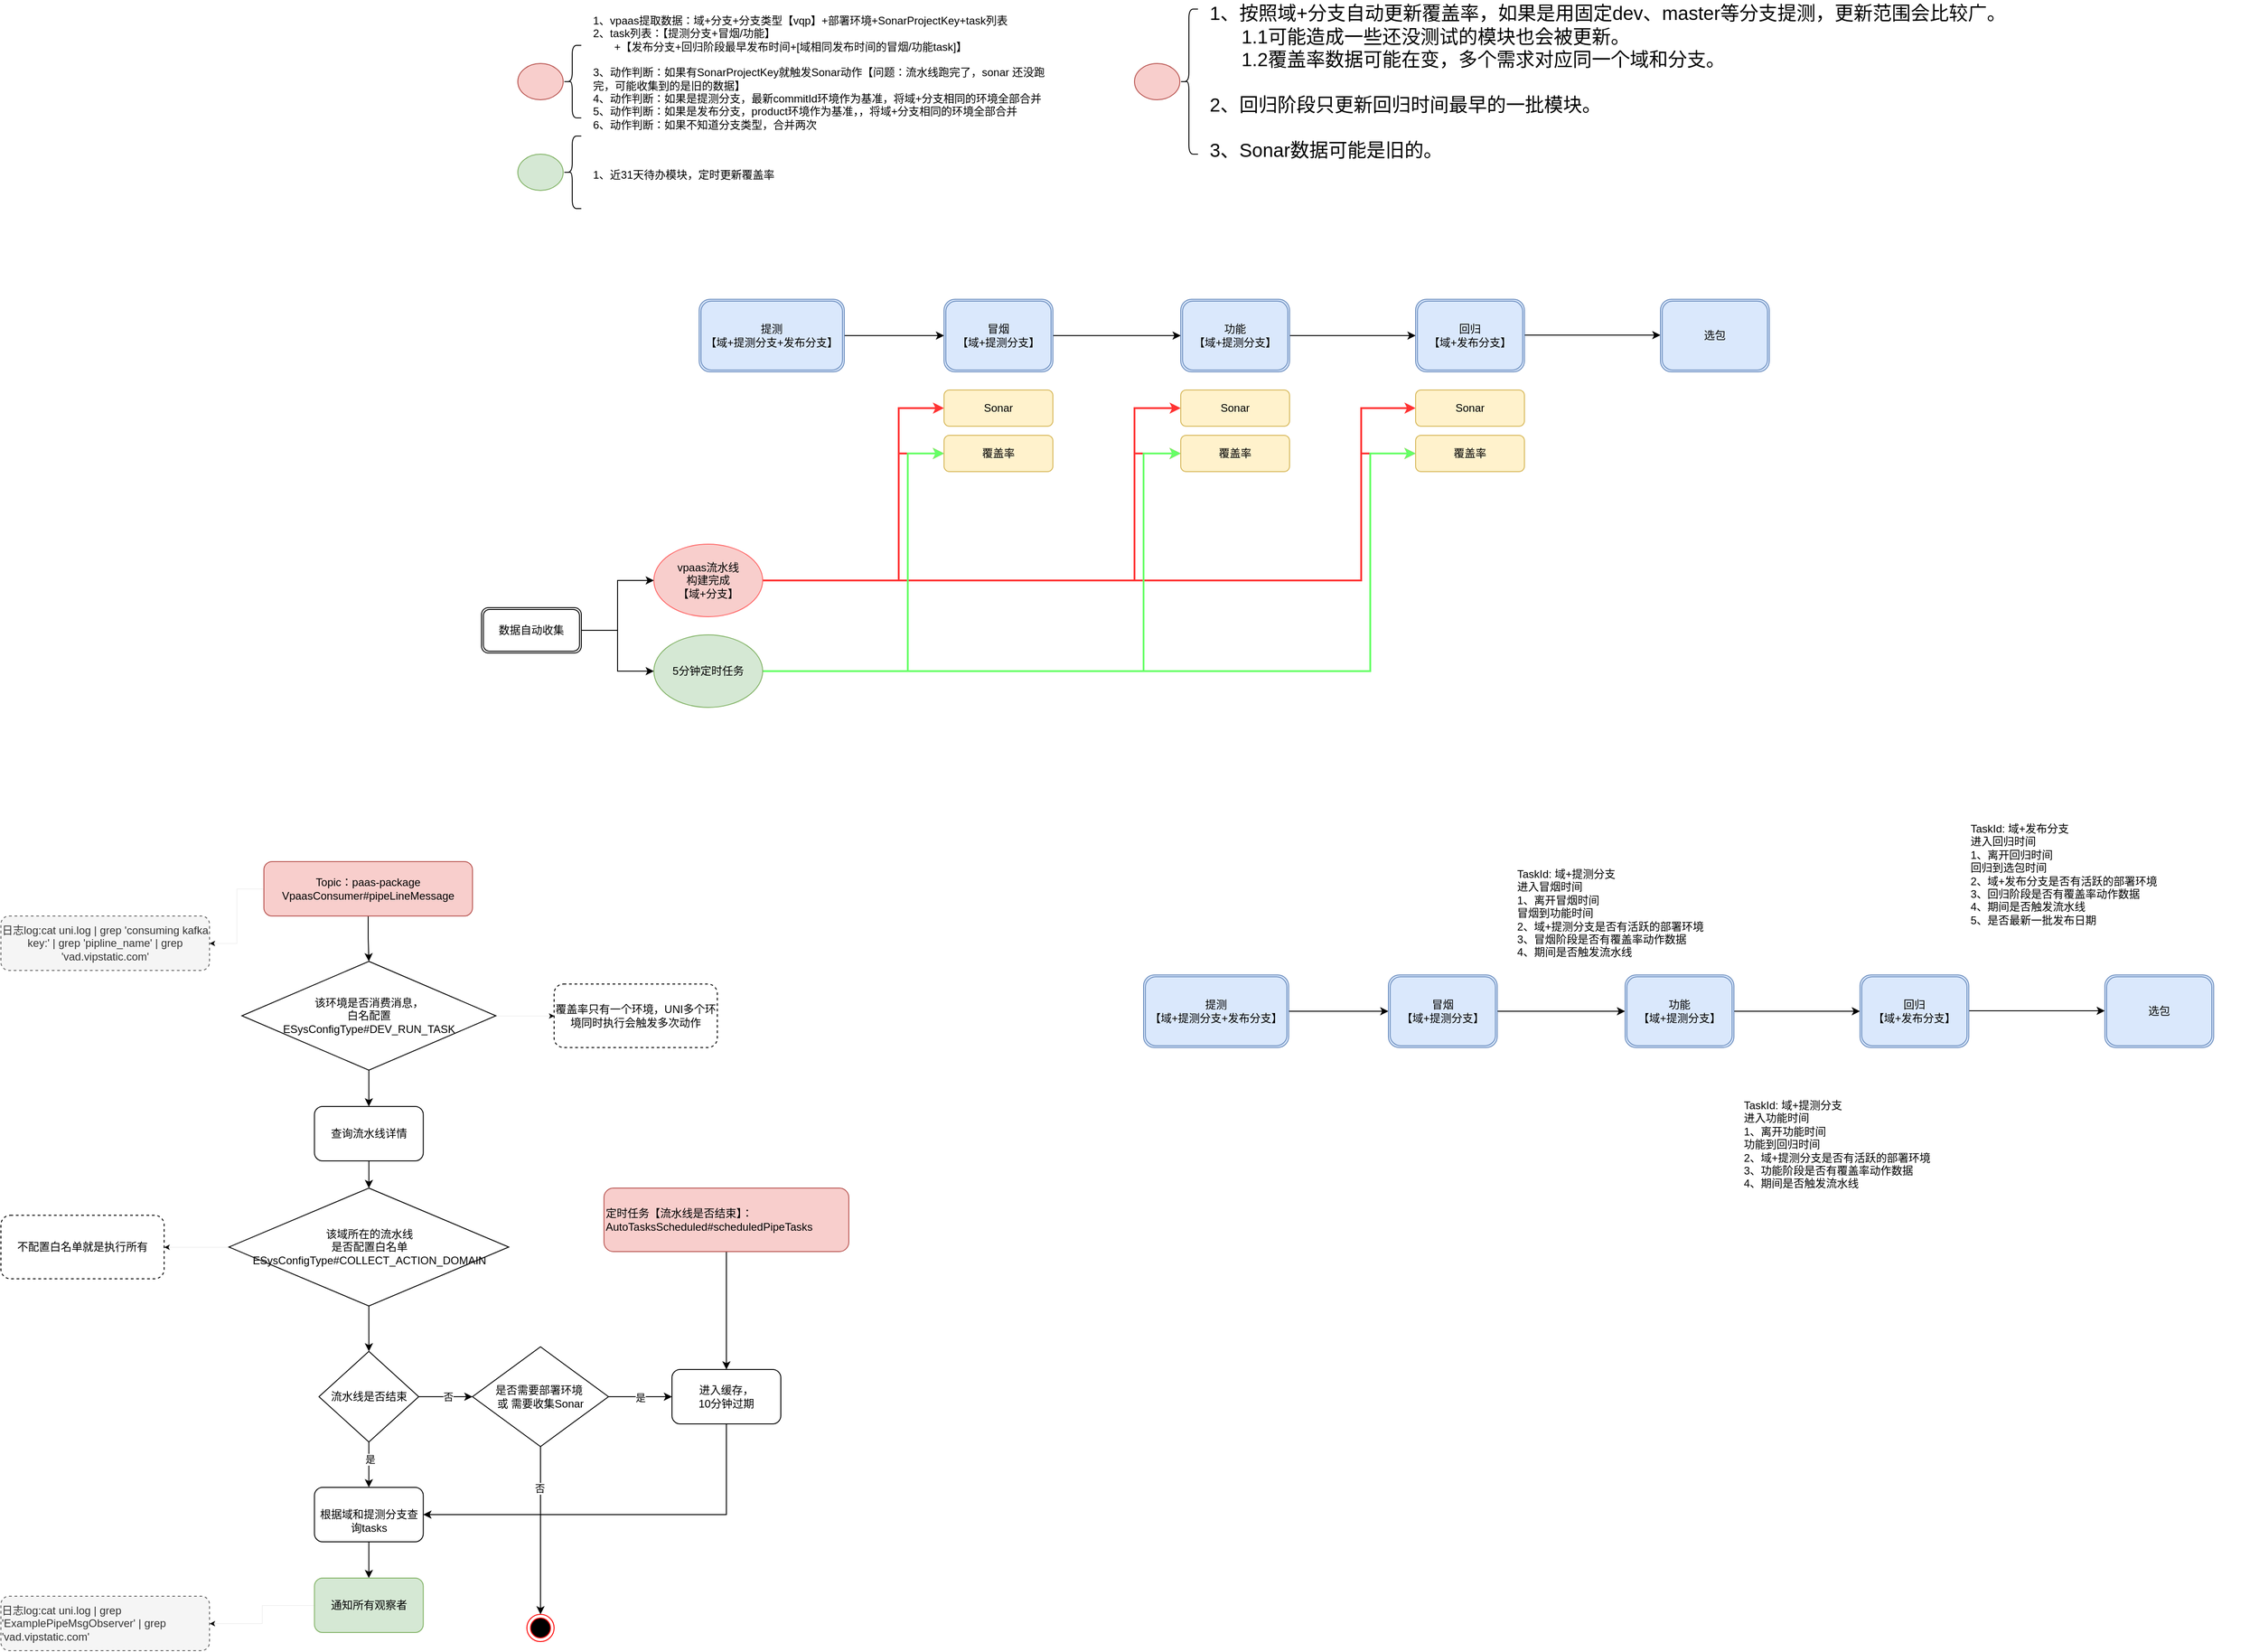 <mxfile version="24.8.3">
  <diagram name="第 1 页" id="VxHALeBs2BCOJVHT1nt_">
    <mxGraphModel dx="3088" dy="746" grid="1" gridSize="10" guides="1" tooltips="1" connect="1" arrows="1" fold="1" page="1" pageScale="1" pageWidth="1654" pageHeight="1169" math="0" shadow="0">
      <root>
        <mxCell id="0" />
        <mxCell id="1" parent="0" />
        <mxCell id="tMMxIuNE6PGJ_qNbsWa4-6" style="edgeStyle=orthogonalEdgeStyle;rounded=0;orthogonalLoop=1;jettySize=auto;html=1;exitX=1;exitY=0.5;exitDx=0;exitDy=0;entryX=0;entryY=0.5;entryDx=0;entryDy=0;" parent="1" source="tMMxIuNE6PGJ_qNbsWa4-1" target="tMMxIuNE6PGJ_qNbsWa4-2" edge="1">
          <mxGeometry relative="1" as="geometry" />
        </mxCell>
        <mxCell id="tMMxIuNE6PGJ_qNbsWa4-1" value="提测&lt;div&gt;【域+提测分支+发布分支】&lt;/div&gt;" style="shape=ext;double=1;rounded=1;whiteSpace=wrap;html=1;fillColor=#dae8fc;strokeColor=#6c8ebf;" parent="1" vertex="1">
          <mxGeometry x="-440" y="420" width="160" height="80" as="geometry" />
        </mxCell>
        <mxCell id="tMMxIuNE6PGJ_qNbsWa4-7" style="edgeStyle=orthogonalEdgeStyle;rounded=0;orthogonalLoop=1;jettySize=auto;html=1;exitX=1;exitY=0.5;exitDx=0;exitDy=0;entryX=0;entryY=0.5;entryDx=0;entryDy=0;" parent="1" source="tMMxIuNE6PGJ_qNbsWa4-2" target="tMMxIuNE6PGJ_qNbsWa4-3" edge="1">
          <mxGeometry relative="1" as="geometry" />
        </mxCell>
        <mxCell id="tMMxIuNE6PGJ_qNbsWa4-2" value="冒烟&lt;div&gt;【域+提测分支】&lt;/div&gt;" style="shape=ext;double=1;rounded=1;whiteSpace=wrap;html=1;fillColor=#dae8fc;strokeColor=#6c8ebf;" parent="1" vertex="1">
          <mxGeometry x="-170" y="420" width="120" height="80" as="geometry" />
        </mxCell>
        <mxCell id="tMMxIuNE6PGJ_qNbsWa4-8" style="edgeStyle=orthogonalEdgeStyle;rounded=0;orthogonalLoop=1;jettySize=auto;html=1;exitX=1;exitY=0.5;exitDx=0;exitDy=0;entryX=0;entryY=0.5;entryDx=0;entryDy=0;" parent="1" source="tMMxIuNE6PGJ_qNbsWa4-3" target="tMMxIuNE6PGJ_qNbsWa4-4" edge="1">
          <mxGeometry relative="1" as="geometry" />
        </mxCell>
        <mxCell id="tMMxIuNE6PGJ_qNbsWa4-3" value="功能&lt;div&gt;【域+提测分支】&lt;/div&gt;" style="shape=ext;double=1;rounded=1;whiteSpace=wrap;html=1;fillColor=#dae8fc;strokeColor=#6c8ebf;" parent="1" vertex="1">
          <mxGeometry x="91" y="420" width="120" height="80" as="geometry" />
        </mxCell>
        <mxCell id="tMMxIuNE6PGJ_qNbsWa4-9" style="edgeStyle=orthogonalEdgeStyle;rounded=0;orthogonalLoop=1;jettySize=auto;html=1;exitX=1;exitY=0.5;exitDx=0;exitDy=0;entryX=0;entryY=0.5;entryDx=0;entryDy=0;" parent="1" edge="1">
          <mxGeometry relative="1" as="geometry">
            <mxPoint x="470" y="459.5" as="sourcePoint" />
            <mxPoint x="620" y="459.5" as="targetPoint" />
          </mxGeometry>
        </mxCell>
        <mxCell id="tMMxIuNE6PGJ_qNbsWa4-4" value="回归&lt;div&gt;【域+发布分支】&lt;/div&gt;" style="shape=ext;double=1;rounded=1;whiteSpace=wrap;html=1;fillColor=#dae8fc;strokeColor=#6c8ebf;" parent="1" vertex="1">
          <mxGeometry x="350" y="420" width="120" height="80" as="geometry" />
        </mxCell>
        <mxCell id="tMMxIuNE6PGJ_qNbsWa4-5" value="选包" style="shape=ext;double=1;rounded=1;whiteSpace=wrap;html=1;fillColor=#dae8fc;strokeColor=#6c8ebf;" parent="1" vertex="1">
          <mxGeometry x="620" y="420" width="120" height="80" as="geometry" />
        </mxCell>
        <mxCell id="cPDUq427SXMiCiDInlh4-6" style="edgeStyle=orthogonalEdgeStyle;rounded=0;orthogonalLoop=1;jettySize=auto;html=1;entryX=0;entryY=0.5;entryDx=0;entryDy=0;strokeColor=#FF3333;strokeWidth=2;" parent="1" source="tMMxIuNE6PGJ_qNbsWa4-11" target="tMMxIuNE6PGJ_qNbsWa4-25" edge="1">
          <mxGeometry relative="1" as="geometry">
            <Array as="points">
              <mxPoint x="-220" y="730" />
              <mxPoint x="-220" y="540" />
            </Array>
          </mxGeometry>
        </mxCell>
        <mxCell id="cPDUq427SXMiCiDInlh4-8" style="edgeStyle=orthogonalEdgeStyle;rounded=0;orthogonalLoop=1;jettySize=auto;html=1;entryX=0;entryY=0.5;entryDx=0;entryDy=0;strokeColor=#FF3333;strokeWidth=2;" parent="1" source="tMMxIuNE6PGJ_qNbsWa4-11" target="tMMxIuNE6PGJ_qNbsWa4-24" edge="1">
          <mxGeometry relative="1" as="geometry">
            <Array as="points">
              <mxPoint x="-220" y="730" />
              <mxPoint x="-220" y="590" />
            </Array>
          </mxGeometry>
        </mxCell>
        <mxCell id="cPDUq427SXMiCiDInlh4-9" style="edgeStyle=orthogonalEdgeStyle;rounded=0;orthogonalLoop=1;jettySize=auto;html=1;entryX=0;entryY=0.5;entryDx=0;entryDy=0;strokeWidth=2;strokeColor=#FF3333;" parent="1" source="tMMxIuNE6PGJ_qNbsWa4-11" target="cPDUq427SXMiCiDInlh4-2" edge="1">
          <mxGeometry relative="1" as="geometry">
            <mxPoint x="10" y="700" as="targetPoint" />
            <Array as="points">
              <mxPoint x="40" y="730" />
              <mxPoint x="40" y="540" />
            </Array>
          </mxGeometry>
        </mxCell>
        <mxCell id="cPDUq427SXMiCiDInlh4-10" style="edgeStyle=orthogonalEdgeStyle;rounded=0;orthogonalLoop=1;jettySize=auto;html=1;entryX=0;entryY=0.5;entryDx=0;entryDy=0;strokeWidth=2;strokeColor=#FF3333;" parent="1" source="tMMxIuNE6PGJ_qNbsWa4-11" target="cPDUq427SXMiCiDInlh4-1" edge="1">
          <mxGeometry relative="1" as="geometry">
            <Array as="points">
              <mxPoint x="40" y="730" />
              <mxPoint x="40" y="590" />
            </Array>
          </mxGeometry>
        </mxCell>
        <mxCell id="cPDUq427SXMiCiDInlh4-11" style="edgeStyle=orthogonalEdgeStyle;rounded=0;orthogonalLoop=1;jettySize=auto;html=1;entryX=0;entryY=0.5;entryDx=0;entryDy=0;strokeColor=#FF3333;strokeWidth=2;" parent="1" source="tMMxIuNE6PGJ_qNbsWa4-11" target="cPDUq427SXMiCiDInlh4-4" edge="1">
          <mxGeometry relative="1" as="geometry">
            <Array as="points">
              <mxPoint x="290" y="730" />
              <mxPoint x="290" y="540" />
            </Array>
          </mxGeometry>
        </mxCell>
        <mxCell id="cPDUq427SXMiCiDInlh4-12" style="edgeStyle=orthogonalEdgeStyle;rounded=0;orthogonalLoop=1;jettySize=auto;html=1;entryX=0;entryY=0.5;entryDx=0;entryDy=0;strokeColor=#FF3333;strokeWidth=2;" parent="1" source="tMMxIuNE6PGJ_qNbsWa4-11" target="cPDUq427SXMiCiDInlh4-3" edge="1">
          <mxGeometry relative="1" as="geometry">
            <Array as="points">
              <mxPoint x="290" y="730" />
              <mxPoint x="290" y="590" />
            </Array>
          </mxGeometry>
        </mxCell>
        <mxCell id="tMMxIuNE6PGJ_qNbsWa4-11" value="vpaas流水线&lt;div&gt;构建完成&lt;/div&gt;&lt;div&gt;【域+分支】&lt;/div&gt;" style="ellipse;whiteSpace=wrap;html=1;fillColor=#f8cecc;strokeColor=#FF6666;" parent="1" vertex="1">
          <mxGeometry x="-490" y="690" width="120" height="80" as="geometry" />
        </mxCell>
        <mxCell id="tMMxIuNE6PGJ_qNbsWa4-24" value="覆盖率" style="rounded=1;whiteSpace=wrap;html=1;fillColor=#fff2cc;strokeColor=#d6b656;" parent="1" vertex="1">
          <mxGeometry x="-170" y="570" width="120" height="40" as="geometry" />
        </mxCell>
        <mxCell id="tMMxIuNE6PGJ_qNbsWa4-25" value="Sonar" style="rounded=1;whiteSpace=wrap;html=1;fillColor=#fff2cc;strokeColor=#d6b656;" parent="1" vertex="1">
          <mxGeometry x="-170" y="520" width="120" height="40" as="geometry" />
        </mxCell>
        <mxCell id="cPDUq427SXMiCiDInlh4-1" value="覆盖率" style="rounded=1;whiteSpace=wrap;html=1;fillColor=#fff2cc;strokeColor=#d6b656;" parent="1" vertex="1">
          <mxGeometry x="91" y="570" width="120" height="40" as="geometry" />
        </mxCell>
        <mxCell id="cPDUq427SXMiCiDInlh4-2" value="Sonar" style="rounded=1;whiteSpace=wrap;html=1;fillColor=#fff2cc;strokeColor=#d6b656;" parent="1" vertex="1">
          <mxGeometry x="91" y="520" width="120" height="40" as="geometry" />
        </mxCell>
        <mxCell id="cPDUq427SXMiCiDInlh4-3" value="覆盖率" style="rounded=1;whiteSpace=wrap;html=1;fillColor=#fff2cc;strokeColor=#d6b656;" parent="1" vertex="1">
          <mxGeometry x="350" y="570" width="120" height="40" as="geometry" />
        </mxCell>
        <mxCell id="cPDUq427SXMiCiDInlh4-4" value="Sonar" style="rounded=1;whiteSpace=wrap;html=1;fillColor=#fff2cc;strokeColor=#d6b656;" parent="1" vertex="1">
          <mxGeometry x="350" y="520" width="120" height="40" as="geometry" />
        </mxCell>
        <mxCell id="cPDUq427SXMiCiDInlh4-14" style="edgeStyle=orthogonalEdgeStyle;rounded=0;orthogonalLoop=1;jettySize=auto;html=1;entryX=0;entryY=0.5;entryDx=0;entryDy=0;strokeWidth=2;strokeColor=#66FF66;" parent="1" source="cPDUq427SXMiCiDInlh4-13" target="tMMxIuNE6PGJ_qNbsWa4-24" edge="1">
          <mxGeometry relative="1" as="geometry">
            <Array as="points">
              <mxPoint x="-210" y="830" />
              <mxPoint x="-210" y="590" />
            </Array>
          </mxGeometry>
        </mxCell>
        <mxCell id="cPDUq427SXMiCiDInlh4-15" style="edgeStyle=orthogonalEdgeStyle;rounded=0;orthogonalLoop=1;jettySize=auto;html=1;entryX=0;entryY=0.5;entryDx=0;entryDy=0;strokeWidth=2;strokeColor=#66FF66;" parent="1" source="cPDUq427SXMiCiDInlh4-13" target="cPDUq427SXMiCiDInlh4-1" edge="1">
          <mxGeometry relative="1" as="geometry">
            <Array as="points">
              <mxPoint x="50" y="830" />
              <mxPoint x="50" y="590" />
            </Array>
          </mxGeometry>
        </mxCell>
        <mxCell id="cPDUq427SXMiCiDInlh4-16" style="edgeStyle=orthogonalEdgeStyle;rounded=0;orthogonalLoop=1;jettySize=auto;html=1;entryX=0;entryY=0.5;entryDx=0;entryDy=0;strokeColor=#66FF66;strokeWidth=2;" parent="1" source="cPDUq427SXMiCiDInlh4-13" target="cPDUq427SXMiCiDInlh4-3" edge="1">
          <mxGeometry relative="1" as="geometry">
            <Array as="points">
              <mxPoint x="300" y="830" />
              <mxPoint x="300" y="590" />
            </Array>
          </mxGeometry>
        </mxCell>
        <mxCell id="cPDUq427SXMiCiDInlh4-13" value="5分钟定时任务" style="ellipse;whiteSpace=wrap;html=1;fillColor=#d5e8d4;strokeColor=#82b366;" parent="1" vertex="1">
          <mxGeometry x="-490" y="790" width="120" height="80" as="geometry" />
        </mxCell>
        <mxCell id="cPDUq427SXMiCiDInlh4-18" style="edgeStyle=orthogonalEdgeStyle;rounded=0;orthogonalLoop=1;jettySize=auto;html=1;entryX=0;entryY=0.5;entryDx=0;entryDy=0;" parent="1" source="cPDUq427SXMiCiDInlh4-17" target="tMMxIuNE6PGJ_qNbsWa4-11" edge="1">
          <mxGeometry relative="1" as="geometry" />
        </mxCell>
        <mxCell id="cPDUq427SXMiCiDInlh4-19" style="edgeStyle=orthogonalEdgeStyle;rounded=0;orthogonalLoop=1;jettySize=auto;html=1;entryX=0;entryY=0.5;entryDx=0;entryDy=0;" parent="1" source="cPDUq427SXMiCiDInlh4-17" target="cPDUq427SXMiCiDInlh4-13" edge="1">
          <mxGeometry relative="1" as="geometry" />
        </mxCell>
        <mxCell id="cPDUq427SXMiCiDInlh4-17" value="数据自动收集" style="shape=ext;double=1;rounded=1;whiteSpace=wrap;html=1;" parent="1" vertex="1">
          <mxGeometry x="-680" y="760" width="110" height="50" as="geometry" />
        </mxCell>
        <mxCell id="cPDUq427SXMiCiDInlh4-20" value="" style="ellipse;whiteSpace=wrap;html=1;fillColor=#f8cecc;strokeColor=#b85450;" parent="1" vertex="1">
          <mxGeometry x="-640" y="160" width="50" height="40" as="geometry" />
        </mxCell>
        <mxCell id="cPDUq427SXMiCiDInlh4-21" value="" style="shape=curlyBracket;whiteSpace=wrap;html=1;rounded=1;labelPosition=left;verticalLabelPosition=middle;align=right;verticalAlign=middle;" parent="1" vertex="1">
          <mxGeometry x="-590" y="140" width="20" height="80" as="geometry" />
        </mxCell>
        <mxCell id="cPDUq427SXMiCiDInlh4-22" value="1、vpaas提取数据：域+分支+分支类型【vqp】+部署环境+SonarProjectKey+task列表&lt;div&gt;2、task列表：【提测分支+冒烟/功能】&lt;/div&gt;&lt;div&gt;&amp;nbsp; &amp;nbsp; &amp;nbsp; &amp;nbsp;+【发布分支+回归阶段最早发布时间+[域相同发布时间的冒烟/功能task]】&lt;/div&gt;&lt;div&gt;&lt;br&gt;&lt;/div&gt;&lt;div&gt;3、动作判断：如果有SonarProjectKey就触发Sonar动作【问题：流水线跑完了，sonar 还没跑完，可能收集到的是旧的数据】&lt;/div&gt;&lt;div&gt;4、动作判断：如果是提测分支，最新commitId环境作为基准，将域+分支相同的环境全部合并&lt;/div&gt;&lt;div&gt;5、动作判断：如果是发布分支，product环境作为基准，&lt;span style=&quot;background-color: initial;&quot;&gt;，将域+分支相同的环境全部合并&lt;/span&gt;&lt;/div&gt;&lt;div&gt;&lt;span style=&quot;background-color: initial;&quot;&gt;6、动作判断：如果不知道分支类型，合并两次&lt;/span&gt;&lt;/div&gt;" style="text;html=1;align=left;verticalAlign=middle;whiteSpace=wrap;rounded=0;" parent="1" vertex="1">
          <mxGeometry x="-559" y="110" width="519" height="120" as="geometry" />
        </mxCell>
        <mxCell id="cPDUq427SXMiCiDInlh4-23" value="" style="ellipse;whiteSpace=wrap;html=1;fillColor=#d5e8d4;strokeColor=#82b366;" parent="1" vertex="1">
          <mxGeometry x="-640" y="260" width="50" height="40" as="geometry" />
        </mxCell>
        <mxCell id="cPDUq427SXMiCiDInlh4-24" value="" style="shape=curlyBracket;whiteSpace=wrap;html=1;rounded=1;labelPosition=left;verticalLabelPosition=middle;align=right;verticalAlign=middle;" parent="1" vertex="1">
          <mxGeometry x="-590" y="240" width="20" height="80" as="geometry" />
        </mxCell>
        <mxCell id="cPDUq427SXMiCiDInlh4-25" value="&lt;br&gt;&lt;div&gt;1、近31天待办模块，定时更新覆盖率&lt;/div&gt;" style="text;html=1;align=left;verticalAlign=middle;whiteSpace=wrap;rounded=0;" parent="1" vertex="1">
          <mxGeometry x="-559" y="240" width="479" height="70" as="geometry" />
        </mxCell>
        <mxCell id="cPDUq427SXMiCiDInlh4-26" value="" style="ellipse;whiteSpace=wrap;html=1;fillColor=#f8cecc;strokeColor=#b85450;" parent="1" vertex="1">
          <mxGeometry x="40" y="160" width="50" height="40" as="geometry" />
        </mxCell>
        <mxCell id="cPDUq427SXMiCiDInlh4-27" value="" style="shape=curlyBracket;whiteSpace=wrap;html=1;rounded=1;labelPosition=left;verticalLabelPosition=middle;align=right;verticalAlign=middle;" parent="1" vertex="1">
          <mxGeometry x="90" y="100" width="20" height="160" as="geometry" />
        </mxCell>
        <mxCell id="cPDUq427SXMiCiDInlh4-28" value="&lt;font style=&quot;font-size: 21px;&quot;&gt;1、按照域+分支自动更新覆盖率，如果是用固定dev、master等分支提测，更新范围会比较广。&lt;/font&gt;&lt;div style=&quot;font-size: 21px;&quot;&gt;&lt;font style=&quot;font-size: 21px;&quot;&gt;&amp;nbsp; &amp;nbsp; &amp;nbsp; 1.1可能造成一些还没测试的模块也会被更新。&lt;/font&gt;&lt;/div&gt;&lt;div style=&quot;font-size: 21px;&quot;&gt;&lt;font style=&quot;font-size: 21px;&quot;&gt;&amp;nbsp; &amp;nbsp; &amp;nbsp; 1.2覆盖率数据可能在变，多个需求对应同一个域和分支。&lt;br&gt;&lt;/font&gt;&lt;div&gt;&lt;font style=&quot;font-size: 21px;&quot;&gt;&lt;br&gt;&lt;/font&gt;&lt;/div&gt;&lt;div&gt;&lt;font style=&quot;font-size: 21px;&quot;&gt;2、回归阶段只更新回归时间最早的一批模块。&lt;/font&gt;&lt;/div&gt;&lt;div&gt;&lt;font style=&quot;font-size: 21px;&quot;&gt;&lt;br&gt;&lt;/font&gt;&lt;/div&gt;&lt;/div&gt;&lt;div style=&quot;font-size: 21px;&quot;&gt;&lt;font style=&quot;font-size: 21px;&quot;&gt;3、Sonar数据可能是旧的。&lt;/font&gt;&lt;/div&gt;" style="text;html=1;align=left;verticalAlign=middle;whiteSpace=wrap;rounded=0;" parent="1" vertex="1">
          <mxGeometry x="121" y="90" width="889" height="180" as="geometry" />
        </mxCell>
        <mxCell id="-n-mYaJxRUFdaAe6cYOS-5" style="edgeStyle=orthogonalEdgeStyle;rounded=0;orthogonalLoop=1;jettySize=auto;html=1;entryX=0.5;entryY=0;entryDx=0;entryDy=0;" parent="1" source="-n-mYaJxRUFdaAe6cYOS-1" target="-n-mYaJxRUFdaAe6cYOS-2" edge="1">
          <mxGeometry relative="1" as="geometry" />
        </mxCell>
        <mxCell id="C7-rKY5pfW-daW8UGtKK-2" style="edgeStyle=orthogonalEdgeStyle;rounded=0;orthogonalLoop=1;jettySize=auto;html=1;entryX=1;entryY=0.5;entryDx=0;entryDy=0;strokeWidth=0;" edge="1" parent="1" source="-n-mYaJxRUFdaAe6cYOS-1" target="C7-rKY5pfW-daW8UGtKK-1">
          <mxGeometry relative="1" as="geometry" />
        </mxCell>
        <mxCell id="-n-mYaJxRUFdaAe6cYOS-1" value="&lt;div&gt;Topic：paas-package&lt;/div&gt;VpaasConsumer#pipeLineMessage" style="rounded=1;whiteSpace=wrap;html=1;fillColor=#f8cecc;strokeColor=#b85450;" parent="1" vertex="1">
          <mxGeometry x="-920" y="1040" width="230" height="60" as="geometry" />
        </mxCell>
        <mxCell id="-n-mYaJxRUFdaAe6cYOS-6" style="edgeStyle=orthogonalEdgeStyle;rounded=0;orthogonalLoop=1;jettySize=auto;html=1;" parent="1" source="-n-mYaJxRUFdaAe6cYOS-2" target="-n-mYaJxRUFdaAe6cYOS-4" edge="1">
          <mxGeometry relative="1" as="geometry" />
        </mxCell>
        <mxCell id="-n-mYaJxRUFdaAe6cYOS-35" style="edgeStyle=orthogonalEdgeStyle;rounded=0;orthogonalLoop=1;jettySize=auto;html=1;entryX=0;entryY=0.5;entryDx=0;entryDy=0;strokeWidth=0;" parent="1" source="-n-mYaJxRUFdaAe6cYOS-2" target="-n-mYaJxRUFdaAe6cYOS-34" edge="1">
          <mxGeometry relative="1" as="geometry" />
        </mxCell>
        <mxCell id="-n-mYaJxRUFdaAe6cYOS-2" value="该环境是否消费消息，&lt;div&gt;白名配置&lt;/div&gt;&lt;div&gt;&lt;span style=&quot;background-color: initial;&quot;&gt;ESysConfigType#DEV_RUN_TASK&lt;/span&gt;&lt;/div&gt;" style="rhombus;whiteSpace=wrap;html=1;" parent="1" vertex="1">
          <mxGeometry x="-944.25" y="1150" width="280" height="120" as="geometry" />
        </mxCell>
        <mxCell id="-n-mYaJxRUFdaAe6cYOS-12" style="edgeStyle=orthogonalEdgeStyle;rounded=0;orthogonalLoop=1;jettySize=auto;html=1;" parent="1" source="-n-mYaJxRUFdaAe6cYOS-3" target="-n-mYaJxRUFdaAe6cYOS-8" edge="1">
          <mxGeometry relative="1" as="geometry" />
        </mxCell>
        <mxCell id="-n-mYaJxRUFdaAe6cYOS-37" style="edgeStyle=orthogonalEdgeStyle;rounded=0;orthogonalLoop=1;jettySize=auto;html=1;entryX=1;entryY=0.5;entryDx=0;entryDy=0;strokeWidth=0;" parent="1" source="-n-mYaJxRUFdaAe6cYOS-3" target="-n-mYaJxRUFdaAe6cYOS-36" edge="1">
          <mxGeometry relative="1" as="geometry" />
        </mxCell>
        <mxCell id="-n-mYaJxRUFdaAe6cYOS-3" value="该域所在的流水线&lt;div&gt;是否配置白名单&lt;/div&gt;&lt;div&gt;&lt;span style=&quot;background-color: initial;&quot;&gt;ESysConfigType#COLLECT_ACTION_DOMAIN&lt;/span&gt;&lt;br&gt;&lt;/div&gt;" style="rhombus;whiteSpace=wrap;html=1;" parent="1" vertex="1">
          <mxGeometry x="-958.5" y="1400" width="308.5" height="130" as="geometry" />
        </mxCell>
        <mxCell id="-n-mYaJxRUFdaAe6cYOS-7" style="edgeStyle=orthogonalEdgeStyle;rounded=0;orthogonalLoop=1;jettySize=auto;html=1;entryX=0.5;entryY=0;entryDx=0;entryDy=0;" parent="1" source="-n-mYaJxRUFdaAe6cYOS-4" target="-n-mYaJxRUFdaAe6cYOS-3" edge="1">
          <mxGeometry relative="1" as="geometry" />
        </mxCell>
        <mxCell id="-n-mYaJxRUFdaAe6cYOS-4" value="&lt;div&gt;查询流水线详情&lt;/div&gt;" style="rounded=1;whiteSpace=wrap;html=1;" parent="1" vertex="1">
          <mxGeometry x="-864.25" y="1310" width="120" height="60" as="geometry" />
        </mxCell>
        <mxCell id="-n-mYaJxRUFdaAe6cYOS-21" style="edgeStyle=orthogonalEdgeStyle;rounded=0;orthogonalLoop=1;jettySize=auto;html=1;entryX=0;entryY=0.5;entryDx=0;entryDy=0;" parent="1" source="-n-mYaJxRUFdaAe6cYOS-8" target="-n-mYaJxRUFdaAe6cYOS-9" edge="1">
          <mxGeometry relative="1" as="geometry" />
        </mxCell>
        <mxCell id="-n-mYaJxRUFdaAe6cYOS-22" value="否" style="edgeLabel;html=1;align=center;verticalAlign=middle;resizable=0;points=[];" parent="-n-mYaJxRUFdaAe6cYOS-21" vertex="1" connectable="0">
          <mxGeometry x="0.055" relative="1" as="geometry">
            <mxPoint as="offset" />
          </mxGeometry>
        </mxCell>
        <mxCell id="-n-mYaJxRUFdaAe6cYOS-23" style="edgeStyle=orthogonalEdgeStyle;rounded=0;orthogonalLoop=1;jettySize=auto;html=1;entryX=0.5;entryY=0;entryDx=0;entryDy=0;" parent="1" source="-n-mYaJxRUFdaAe6cYOS-8" target="-n-mYaJxRUFdaAe6cYOS-10" edge="1">
          <mxGeometry relative="1" as="geometry" />
        </mxCell>
        <mxCell id="-n-mYaJxRUFdaAe6cYOS-24" value="是" style="edgeLabel;html=1;align=center;verticalAlign=middle;resizable=0;points=[];" parent="-n-mYaJxRUFdaAe6cYOS-23" vertex="1" connectable="0">
          <mxGeometry x="-0.261" y="1" relative="1" as="geometry">
            <mxPoint as="offset" />
          </mxGeometry>
        </mxCell>
        <mxCell id="-n-mYaJxRUFdaAe6cYOS-8" value="流水线是否结束" style="rhombus;whiteSpace=wrap;html=1;" parent="1" vertex="1">
          <mxGeometry x="-859.25" y="1580" width="110" height="100" as="geometry" />
        </mxCell>
        <mxCell id="-n-mYaJxRUFdaAe6cYOS-25" style="edgeStyle=orthogonalEdgeStyle;rounded=0;orthogonalLoop=1;jettySize=auto;html=1;" parent="1" source="-n-mYaJxRUFdaAe6cYOS-9" target="-n-mYaJxRUFdaAe6cYOS-17" edge="1">
          <mxGeometry relative="1" as="geometry" />
        </mxCell>
        <mxCell id="-n-mYaJxRUFdaAe6cYOS-26" value="否" style="edgeLabel;html=1;align=center;verticalAlign=middle;resizable=0;points=[];" parent="-n-mYaJxRUFdaAe6cYOS-25" vertex="1" connectable="0">
          <mxGeometry x="-0.507" y="-1" relative="1" as="geometry">
            <mxPoint as="offset" />
          </mxGeometry>
        </mxCell>
        <mxCell id="-n-mYaJxRUFdaAe6cYOS-28" style="edgeStyle=orthogonalEdgeStyle;rounded=0;orthogonalLoop=1;jettySize=auto;html=1;entryX=0;entryY=0.5;entryDx=0;entryDy=0;" parent="1" source="-n-mYaJxRUFdaAe6cYOS-9" target="-n-mYaJxRUFdaAe6cYOS-27" edge="1">
          <mxGeometry relative="1" as="geometry" />
        </mxCell>
        <mxCell id="-n-mYaJxRUFdaAe6cYOS-29" value="是" style="edgeLabel;html=1;align=center;verticalAlign=middle;resizable=0;points=[];" parent="-n-mYaJxRUFdaAe6cYOS-28" vertex="1" connectable="0">
          <mxGeometry y="-1" relative="1" as="geometry">
            <mxPoint as="offset" />
          </mxGeometry>
        </mxCell>
        <mxCell id="-n-mYaJxRUFdaAe6cYOS-9" value="是否需要部署环境&amp;nbsp;&lt;div&gt;或 需要收集Sonar&lt;/div&gt;" style="rhombus;whiteSpace=wrap;html=1;" parent="1" vertex="1">
          <mxGeometry x="-690" y="1575" width="150" height="110" as="geometry" />
        </mxCell>
        <mxCell id="-n-mYaJxRUFdaAe6cYOS-15" style="edgeStyle=orthogonalEdgeStyle;rounded=0;orthogonalLoop=1;jettySize=auto;html=1;entryX=0.5;entryY=0;entryDx=0;entryDy=0;" parent="1" source="-n-mYaJxRUFdaAe6cYOS-10" target="-n-mYaJxRUFdaAe6cYOS-11" edge="1">
          <mxGeometry relative="1" as="geometry" />
        </mxCell>
        <mxCell id="-n-mYaJxRUFdaAe6cYOS-10" value="&lt;br&gt;&lt;div&gt;根据域和提测分支查询tasks&lt;/div&gt;" style="rounded=1;whiteSpace=wrap;html=1;" parent="1" vertex="1">
          <mxGeometry x="-864.25" y="1730" width="120" height="60" as="geometry" />
        </mxCell>
        <mxCell id="C7-rKY5pfW-daW8UGtKK-4" style="edgeStyle=orthogonalEdgeStyle;rounded=0;orthogonalLoop=1;jettySize=auto;html=1;strokeWidth=0;" edge="1" parent="1" source="-n-mYaJxRUFdaAe6cYOS-11" target="C7-rKY5pfW-daW8UGtKK-3">
          <mxGeometry relative="1" as="geometry" />
        </mxCell>
        <mxCell id="-n-mYaJxRUFdaAe6cYOS-11" value="通知所有观察者" style="rounded=1;whiteSpace=wrap;html=1;fillColor=#d5e8d4;strokeColor=#82b366;" parent="1" vertex="1">
          <mxGeometry x="-864.25" y="1830" width="120" height="60" as="geometry" />
        </mxCell>
        <mxCell id="-n-mYaJxRUFdaAe6cYOS-17" value="" style="ellipse;html=1;shape=endState;fillColor=#000000;strokeColor=#ff0000;" parent="1" vertex="1">
          <mxGeometry x="-630" y="1870" width="30" height="30" as="geometry" />
        </mxCell>
        <mxCell id="-n-mYaJxRUFdaAe6cYOS-33" style="edgeStyle=orthogonalEdgeStyle;rounded=0;orthogonalLoop=1;jettySize=auto;html=1;entryX=1;entryY=0.5;entryDx=0;entryDy=0;" parent="1" source="-n-mYaJxRUFdaAe6cYOS-27" target="-n-mYaJxRUFdaAe6cYOS-10" edge="1">
          <mxGeometry relative="1" as="geometry">
            <Array as="points">
              <mxPoint x="-410" y="1760" />
            </Array>
          </mxGeometry>
        </mxCell>
        <mxCell id="-n-mYaJxRUFdaAe6cYOS-27" value="进入缓存，&lt;div&gt;10分钟过期&lt;/div&gt;" style="rounded=1;whiteSpace=wrap;html=1;" parent="1" vertex="1">
          <mxGeometry x="-470" y="1600" width="120" height="60" as="geometry" />
        </mxCell>
        <mxCell id="-n-mYaJxRUFdaAe6cYOS-32" style="edgeStyle=orthogonalEdgeStyle;rounded=0;orthogonalLoop=1;jettySize=auto;html=1;entryX=0.5;entryY=0;entryDx=0;entryDy=0;" parent="1" source="-n-mYaJxRUFdaAe6cYOS-31" target="-n-mYaJxRUFdaAe6cYOS-27" edge="1">
          <mxGeometry relative="1" as="geometry" />
        </mxCell>
        <mxCell id="-n-mYaJxRUFdaAe6cYOS-31" value="定时任务【流水线是否结束】：&lt;div&gt;AutoTasksScheduled#scheduledPipeTasks&lt;/div&gt;" style="rounded=1;whiteSpace=wrap;html=1;align=left;fillColor=#f8cecc;strokeColor=#b85450;" parent="1" vertex="1">
          <mxGeometry x="-545" y="1400" width="270" height="70" as="geometry" />
        </mxCell>
        <mxCell id="-n-mYaJxRUFdaAe6cYOS-34" value="覆盖率只有一个环境，UNI多个环境同时执行会触发多次动作" style="rounded=1;whiteSpace=wrap;html=1;dashed=1;" parent="1" vertex="1">
          <mxGeometry x="-600" y="1175" width="180" height="70" as="geometry" />
        </mxCell>
        <mxCell id="-n-mYaJxRUFdaAe6cYOS-36" value="不配置白名单就是执行所有" style="rounded=1;whiteSpace=wrap;html=1;dashed=1;" parent="1" vertex="1">
          <mxGeometry x="-1210" y="1430" width="180" height="70" as="geometry" />
        </mxCell>
        <mxCell id="-n-mYaJxRUFdaAe6cYOS-38" style="edgeStyle=orthogonalEdgeStyle;rounded=0;orthogonalLoop=1;jettySize=auto;html=1;exitX=1;exitY=0.5;exitDx=0;exitDy=0;entryX=0;entryY=0.5;entryDx=0;entryDy=0;" parent="1" source="-n-mYaJxRUFdaAe6cYOS-39" target="-n-mYaJxRUFdaAe6cYOS-41" edge="1">
          <mxGeometry relative="1" as="geometry" />
        </mxCell>
        <mxCell id="-n-mYaJxRUFdaAe6cYOS-39" value="提测&lt;div&gt;【域+提测分支+发布分支】&lt;/div&gt;" style="shape=ext;double=1;rounded=1;whiteSpace=wrap;html=1;fillColor=#dae8fc;strokeColor=#6c8ebf;" parent="1" vertex="1">
          <mxGeometry x="50" y="1165" width="160" height="80" as="geometry" />
        </mxCell>
        <mxCell id="-n-mYaJxRUFdaAe6cYOS-40" style="edgeStyle=orthogonalEdgeStyle;rounded=0;orthogonalLoop=1;jettySize=auto;html=1;exitX=1;exitY=0.5;exitDx=0;exitDy=0;entryX=0;entryY=0.5;entryDx=0;entryDy=0;" parent="1" source="-n-mYaJxRUFdaAe6cYOS-41" target="-n-mYaJxRUFdaAe6cYOS-43" edge="1">
          <mxGeometry relative="1" as="geometry" />
        </mxCell>
        <mxCell id="-n-mYaJxRUFdaAe6cYOS-41" value="冒烟&lt;div&gt;【域+提测分支】&lt;/div&gt;" style="shape=ext;double=1;rounded=1;whiteSpace=wrap;html=1;fillColor=#dae8fc;strokeColor=#6c8ebf;" parent="1" vertex="1">
          <mxGeometry x="320" y="1165" width="120" height="80" as="geometry" />
        </mxCell>
        <mxCell id="-n-mYaJxRUFdaAe6cYOS-42" style="edgeStyle=orthogonalEdgeStyle;rounded=0;orthogonalLoop=1;jettySize=auto;html=1;exitX=1;exitY=0.5;exitDx=0;exitDy=0;entryX=0;entryY=0.5;entryDx=0;entryDy=0;" parent="1" source="-n-mYaJxRUFdaAe6cYOS-43" target="-n-mYaJxRUFdaAe6cYOS-45" edge="1">
          <mxGeometry relative="1" as="geometry" />
        </mxCell>
        <mxCell id="-n-mYaJxRUFdaAe6cYOS-43" value="功能&lt;div&gt;【域+提测分支】&lt;/div&gt;" style="shape=ext;double=1;rounded=1;whiteSpace=wrap;html=1;fillColor=#dae8fc;strokeColor=#6c8ebf;" parent="1" vertex="1">
          <mxGeometry x="581" y="1165" width="120" height="80" as="geometry" />
        </mxCell>
        <mxCell id="-n-mYaJxRUFdaAe6cYOS-44" style="edgeStyle=orthogonalEdgeStyle;rounded=0;orthogonalLoop=1;jettySize=auto;html=1;exitX=1;exitY=0.5;exitDx=0;exitDy=0;entryX=0;entryY=0.5;entryDx=0;entryDy=0;" parent="1" edge="1">
          <mxGeometry relative="1" as="geometry">
            <mxPoint x="960" y="1204.5" as="sourcePoint" />
            <mxPoint x="1110" y="1204.5" as="targetPoint" />
          </mxGeometry>
        </mxCell>
        <mxCell id="-n-mYaJxRUFdaAe6cYOS-45" value="回归&lt;div&gt;【域+发布分支】&lt;/div&gt;" style="shape=ext;double=1;rounded=1;whiteSpace=wrap;html=1;fillColor=#dae8fc;strokeColor=#6c8ebf;" parent="1" vertex="1">
          <mxGeometry x="840" y="1165" width="120" height="80" as="geometry" />
        </mxCell>
        <mxCell id="-n-mYaJxRUFdaAe6cYOS-46" value="选包" style="shape=ext;double=1;rounded=1;whiteSpace=wrap;html=1;fillColor=#dae8fc;strokeColor=#6c8ebf;" parent="1" vertex="1">
          <mxGeometry x="1110" y="1165" width="120" height="80" as="geometry" />
        </mxCell>
        <mxCell id="-n-mYaJxRUFdaAe6cYOS-48" value="TaskId: 域+提测分支&lt;div&gt;进入冒烟时间&lt;br&gt;&lt;div&gt;1、离开冒烟时间&lt;/div&gt;&lt;div&gt;冒烟到功能时间&lt;br&gt;&lt;div&gt;2、域+提测分支是否有活跃的部署环境&lt;/div&gt;&lt;/div&gt;&lt;div&gt;3、冒烟阶段是否有覆盖率动作数据&lt;/div&gt;&lt;div&gt;4、&lt;span style=&quot;background-color: initial;&quot;&gt;期间&lt;/span&gt;&lt;span style=&quot;background-color: initial;&quot;&gt;是否触发流水线&lt;/span&gt;&lt;/div&gt;&lt;/div&gt;&lt;div&gt;&lt;br&gt;&lt;/div&gt;" style="text;html=1;align=left;verticalAlign=top;whiteSpace=wrap;rounded=0;" parent="1" vertex="1">
          <mxGeometry x="460" y="1040" width="310" height="140" as="geometry" />
        </mxCell>
        <mxCell id="-n-mYaJxRUFdaAe6cYOS-49" value="TaskId: 域+发布分支&lt;div&gt;进入回归时间&lt;/div&gt;&lt;div&gt;1、离开回归时间&lt;br&gt;&lt;div&gt;回归到选包时间&lt;/div&gt;&lt;div&gt;2、域+发布分支是否有活跃的部署环境&lt;/div&gt;&lt;/div&gt;&lt;div&gt;3、回归阶段是否有覆盖率动作数据&lt;/div&gt;&lt;div&gt;4、期间是否触发流水线&lt;/div&gt;&lt;div&gt;5、是否最新一批发布日期&lt;/div&gt;" style="text;html=1;align=left;verticalAlign=top;whiteSpace=wrap;rounded=0;" parent="1" vertex="1">
          <mxGeometry x="960" y="990" width="319" height="90" as="geometry" />
        </mxCell>
        <mxCell id="-n-mYaJxRUFdaAe6cYOS-50" value="TaskId: 域+提测分支&lt;div&gt;进入功能时间&lt;/div&gt;&lt;div&gt;1、离开功能时间&lt;/div&gt;&lt;div&gt;功能到回归时间&lt;br&gt;&lt;div&gt;2、域+提测分支是否有活跃的部署环境&lt;/div&gt;&lt;/div&gt;&lt;div&gt;3、功能阶段是否有覆盖率动作数据&lt;/div&gt;&lt;div&gt;4、期间是否触发流水线&lt;/div&gt;" style="text;html=1;align=left;verticalAlign=top;whiteSpace=wrap;rounded=0;" parent="1" vertex="1">
          <mxGeometry x="710" y="1295" width="310" height="155" as="geometry" />
        </mxCell>
        <mxCell id="C7-rKY5pfW-daW8UGtKK-1" value="日志log:cat uni.log | grep &#39;consuming kafka key:&#39; | grep &#39;pipline_name&#39; | grep &#39;vad.vipstatic.com&#39;" style="rounded=1;whiteSpace=wrap;html=1;fillColor=#f5f5f5;strokeColor=#666666;fontColor=#333333;dashed=1;" vertex="1" parent="1">
          <mxGeometry x="-1210" y="1100" width="230" height="60" as="geometry" />
        </mxCell>
        <mxCell id="C7-rKY5pfW-daW8UGtKK-3" value="&lt;div style=&quot;text-align: start;&quot;&gt;&lt;span style=&quot;background-color: initial;&quot;&gt;日志log:&lt;/span&gt;&lt;span style=&quot;background-color: initial; text-align: center;&quot;&gt;cat uni.log | grep &#39;ExamplePipeMsgObserver&#39; | grep &#39;vad.vipstatic.com&#39;&lt;/span&gt;&lt;span style=&quot;background-color: initial; text-wrap: nowrap; color: rgba(0, 0, 0, 0); font-family: monospace; font-size: 0px;&quot;&gt;%3CmxGraphModel%3E%3Croot%3E%3CmxCell%20id%3D%220%22%2F%3E%3CmxCell%20id%3D%221%22%20parent%3D%220%22%2F%3E%3CmxCell%20id%3D%222%22%20value%3D%22%E6%B6%88%E8%B4%B9%E6%97%A5%E5%BF%97log%3Acat%20uni.log%20%7C%20grep%20&#39;consuming%20kafka%20key%3A&#39;%20%7C%20grep%20&#39;pipline_name&#39;%20%7C%20grep%20&#39;vad.vipstatic.com&#39;%22%20style%3D%22rounded%3D1%3BwhiteSpace%3Dwrap%3Bhtml%3D1%3BfillColor%3D%23f5f5f5%3BstrokeColor%3D%23666666%3BfontColor%3D%23333333%3Bdashed%3D1%3B%22%20vertex%3D%221%22%20parent%3D%221%22%3E%3CmxGeometry%20x%3D%22-1210%22%20y%3D%221100%22%20width%3D%22230%22%20height%3D%2260%22%20as%3D%22geometry%22%2F%3E%3C%2FmxCell%3E%3C%2Froot%3E%3C%2FmxGraphModel%3E&lt;/span&gt;&lt;span style=&quot;background-color: initial; text-wrap: nowrap; font-size: 0px;&quot;&gt;&lt;font face=&quot;monospace&quot; color=&quot;rgba(0, 0, 0, 0)&quot;&gt;cat uni.log | grep &#39;ExamplePipeMsgObserver&#39; | grep &#39;vad.vipstatic.com&#39;&lt;/font&gt;&lt;/span&gt;&lt;/div&gt;" style="rounded=1;whiteSpace=wrap;html=1;fillColor=#f5f5f5;strokeColor=#666666;fontColor=#333333;dashed=1;" vertex="1" parent="1">
          <mxGeometry x="-1210" y="1850" width="230" height="60" as="geometry" />
        </mxCell>
      </root>
    </mxGraphModel>
  </diagram>
</mxfile>

